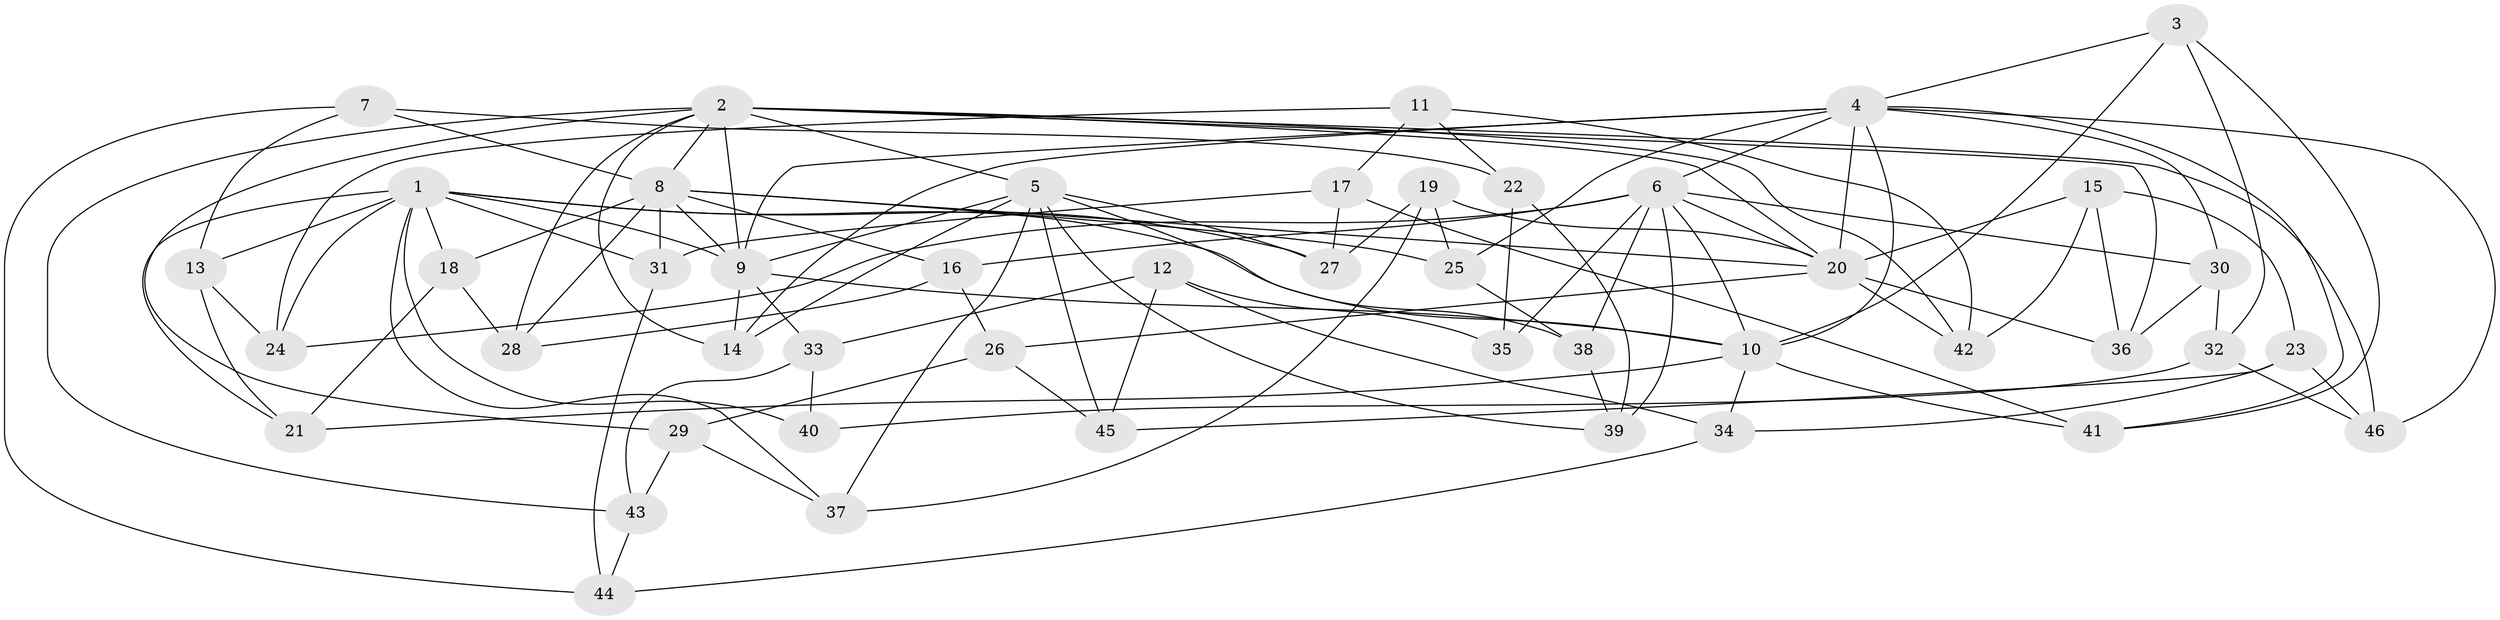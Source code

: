 // original degree distribution, {4: 1.0}
// Generated by graph-tools (version 1.1) at 2025/53/03/04/25 22:53:48]
// undirected, 46 vertices, 114 edges
graph export_dot {
  node [color=gray90,style=filled];
  1;
  2;
  3;
  4;
  5;
  6;
  7;
  8;
  9;
  10;
  11;
  12;
  13;
  14;
  15;
  16;
  17;
  18;
  19;
  20;
  21;
  22;
  23;
  24;
  25;
  26;
  27;
  28;
  29;
  30;
  31;
  32;
  33;
  34;
  35;
  36;
  37;
  38;
  39;
  40;
  41;
  42;
  43;
  44;
  45;
  46;
  1 -- 9 [weight=1.0];
  1 -- 10 [weight=1.0];
  1 -- 13 [weight=1.0];
  1 -- 18 [weight=1.0];
  1 -- 21 [weight=1.0];
  1 -- 24 [weight=1.0];
  1 -- 27 [weight=1.0];
  1 -- 31 [weight=2.0];
  1 -- 37 [weight=1.0];
  1 -- 40 [weight=2.0];
  2 -- 5 [weight=1.0];
  2 -- 8 [weight=1.0];
  2 -- 9 [weight=2.0];
  2 -- 14 [weight=1.0];
  2 -- 20 [weight=1.0];
  2 -- 28 [weight=1.0];
  2 -- 29 [weight=1.0];
  2 -- 36 [weight=1.0];
  2 -- 42 [weight=1.0];
  2 -- 43 [weight=1.0];
  2 -- 46 [weight=1.0];
  3 -- 4 [weight=1.0];
  3 -- 10 [weight=1.0];
  3 -- 32 [weight=1.0];
  3 -- 41 [weight=1.0];
  4 -- 6 [weight=1.0];
  4 -- 9 [weight=2.0];
  4 -- 10 [weight=1.0];
  4 -- 14 [weight=1.0];
  4 -- 20 [weight=2.0];
  4 -- 25 [weight=1.0];
  4 -- 30 [weight=1.0];
  4 -- 41 [weight=1.0];
  4 -- 46 [weight=1.0];
  5 -- 9 [weight=1.0];
  5 -- 14 [weight=1.0];
  5 -- 27 [weight=1.0];
  5 -- 37 [weight=1.0];
  5 -- 38 [weight=1.0];
  5 -- 39 [weight=1.0];
  5 -- 45 [weight=1.0];
  6 -- 10 [weight=1.0];
  6 -- 16 [weight=1.0];
  6 -- 20 [weight=1.0];
  6 -- 24 [weight=1.0];
  6 -- 30 [weight=1.0];
  6 -- 35 [weight=2.0];
  6 -- 38 [weight=1.0];
  6 -- 39 [weight=1.0];
  7 -- 8 [weight=1.0];
  7 -- 13 [weight=1.0];
  7 -- 22 [weight=1.0];
  7 -- 44 [weight=1.0];
  8 -- 9 [weight=1.0];
  8 -- 16 [weight=1.0];
  8 -- 18 [weight=1.0];
  8 -- 20 [weight=1.0];
  8 -- 25 [weight=1.0];
  8 -- 28 [weight=1.0];
  8 -- 31 [weight=2.0];
  9 -- 10 [weight=1.0];
  9 -- 14 [weight=1.0];
  9 -- 33 [weight=1.0];
  10 -- 21 [weight=1.0];
  10 -- 34 [weight=1.0];
  10 -- 41 [weight=1.0];
  11 -- 17 [weight=1.0];
  11 -- 22 [weight=1.0];
  11 -- 24 [weight=1.0];
  11 -- 42 [weight=1.0];
  12 -- 33 [weight=1.0];
  12 -- 34 [weight=1.0];
  12 -- 35 [weight=1.0];
  12 -- 45 [weight=1.0];
  13 -- 21 [weight=1.0];
  13 -- 24 [weight=1.0];
  15 -- 20 [weight=1.0];
  15 -- 23 [weight=1.0];
  15 -- 36 [weight=1.0];
  15 -- 42 [weight=1.0];
  16 -- 26 [weight=1.0];
  16 -- 28 [weight=1.0];
  17 -- 27 [weight=1.0];
  17 -- 31 [weight=1.0];
  17 -- 41 [weight=1.0];
  18 -- 21 [weight=1.0];
  18 -- 28 [weight=1.0];
  19 -- 20 [weight=1.0];
  19 -- 25 [weight=1.0];
  19 -- 27 [weight=1.0];
  19 -- 37 [weight=1.0];
  20 -- 26 [weight=1.0];
  20 -- 36 [weight=1.0];
  20 -- 42 [weight=1.0];
  22 -- 35 [weight=1.0];
  22 -- 39 [weight=1.0];
  23 -- 34 [weight=1.0];
  23 -- 45 [weight=1.0];
  23 -- 46 [weight=1.0];
  25 -- 38 [weight=1.0];
  26 -- 29 [weight=1.0];
  26 -- 45 [weight=1.0];
  29 -- 37 [weight=1.0];
  29 -- 43 [weight=1.0];
  30 -- 32 [weight=1.0];
  30 -- 36 [weight=1.0];
  31 -- 44 [weight=1.0];
  32 -- 40 [weight=1.0];
  32 -- 46 [weight=1.0];
  33 -- 40 [weight=1.0];
  33 -- 43 [weight=1.0];
  34 -- 44 [weight=1.0];
  38 -- 39 [weight=1.0];
  43 -- 44 [weight=1.0];
}
